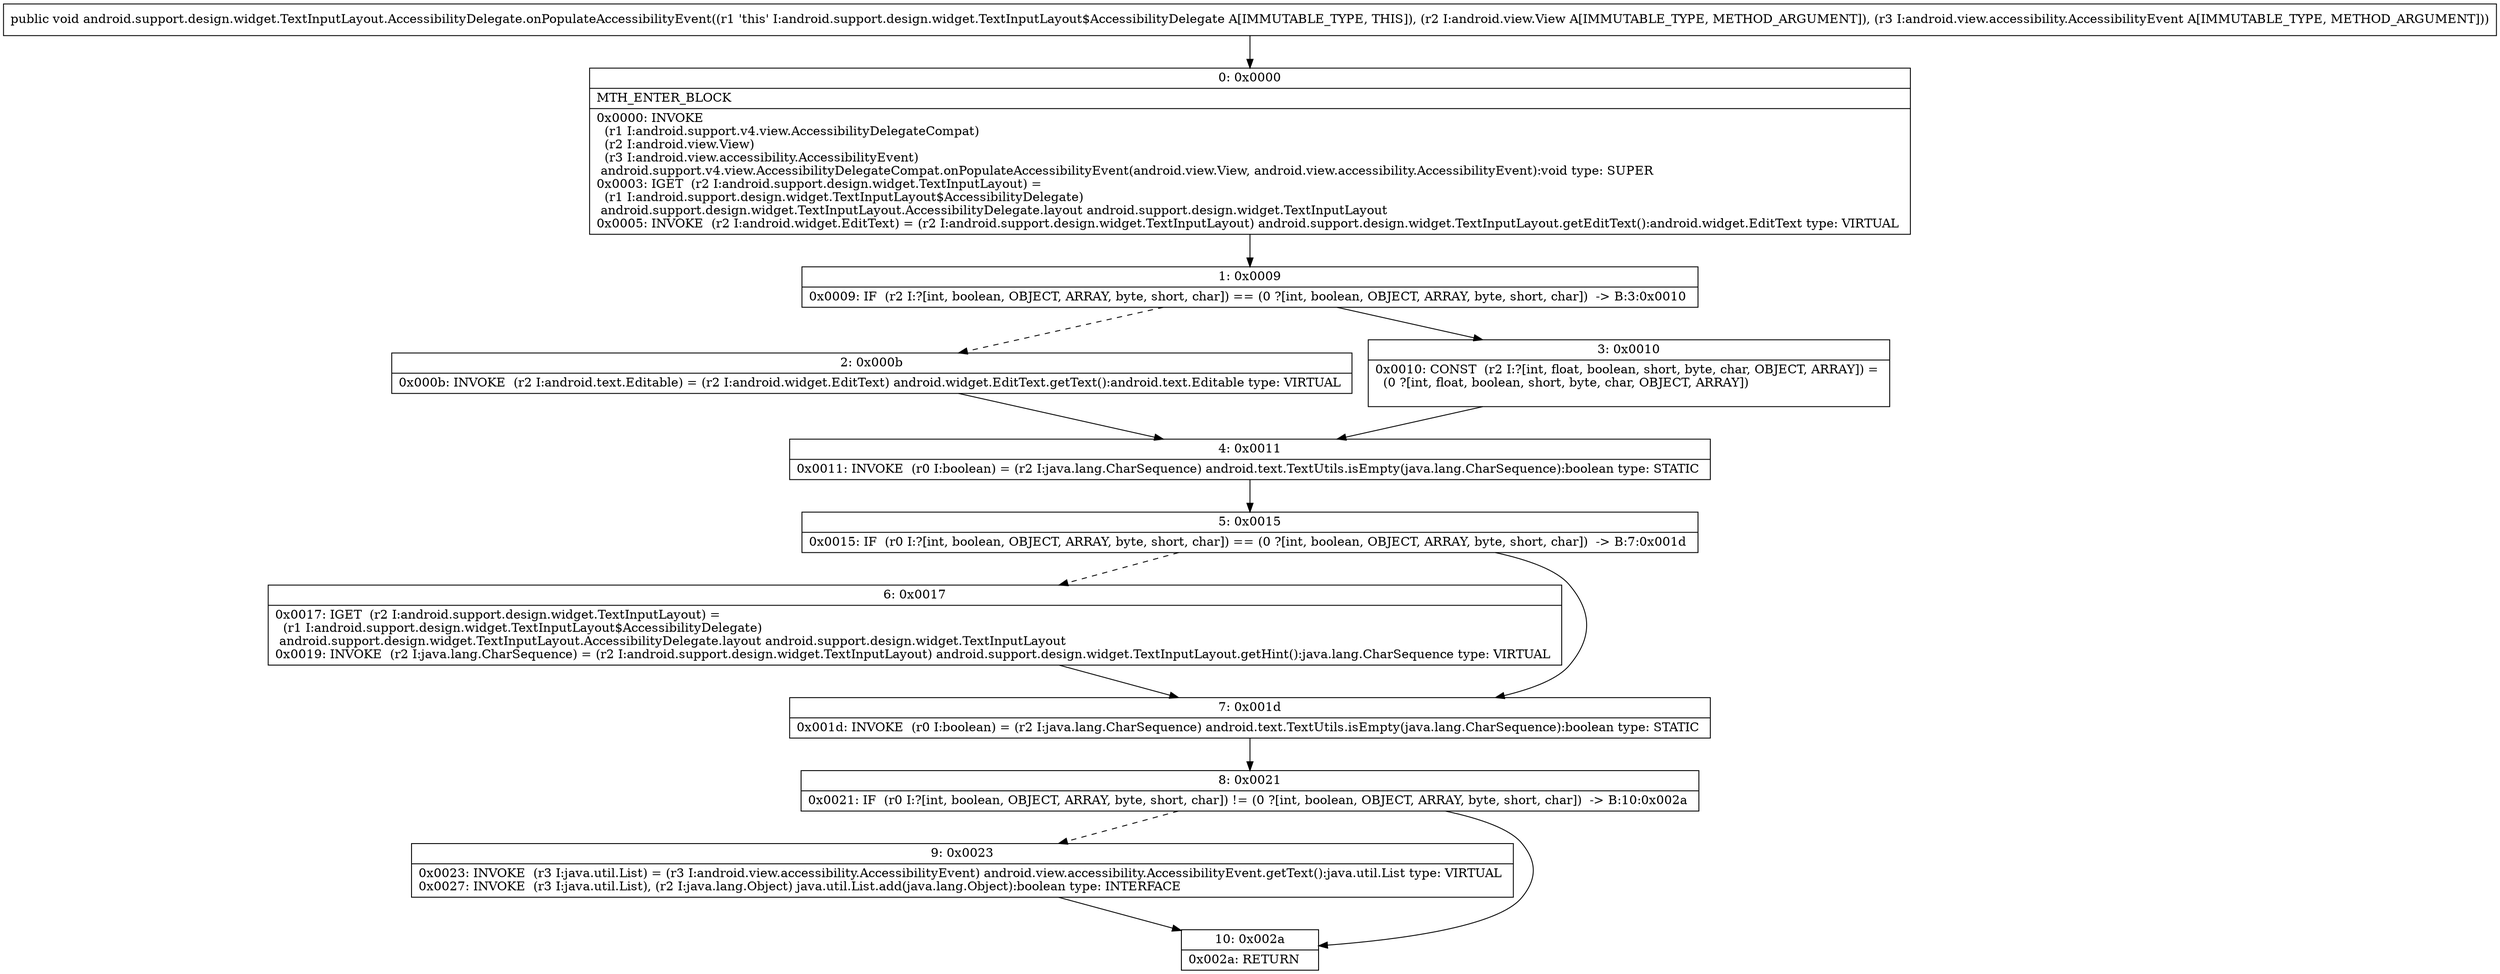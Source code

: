 digraph "CFG forandroid.support.design.widget.TextInputLayout.AccessibilityDelegate.onPopulateAccessibilityEvent(Landroid\/view\/View;Landroid\/view\/accessibility\/AccessibilityEvent;)V" {
Node_0 [shape=record,label="{0\:\ 0x0000|MTH_ENTER_BLOCK\l|0x0000: INVOKE  \l  (r1 I:android.support.v4.view.AccessibilityDelegateCompat)\l  (r2 I:android.view.View)\l  (r3 I:android.view.accessibility.AccessibilityEvent)\l android.support.v4.view.AccessibilityDelegateCompat.onPopulateAccessibilityEvent(android.view.View, android.view.accessibility.AccessibilityEvent):void type: SUPER \l0x0003: IGET  (r2 I:android.support.design.widget.TextInputLayout) = \l  (r1 I:android.support.design.widget.TextInputLayout$AccessibilityDelegate)\l android.support.design.widget.TextInputLayout.AccessibilityDelegate.layout android.support.design.widget.TextInputLayout \l0x0005: INVOKE  (r2 I:android.widget.EditText) = (r2 I:android.support.design.widget.TextInputLayout) android.support.design.widget.TextInputLayout.getEditText():android.widget.EditText type: VIRTUAL \l}"];
Node_1 [shape=record,label="{1\:\ 0x0009|0x0009: IF  (r2 I:?[int, boolean, OBJECT, ARRAY, byte, short, char]) == (0 ?[int, boolean, OBJECT, ARRAY, byte, short, char])  \-\> B:3:0x0010 \l}"];
Node_2 [shape=record,label="{2\:\ 0x000b|0x000b: INVOKE  (r2 I:android.text.Editable) = (r2 I:android.widget.EditText) android.widget.EditText.getText():android.text.Editable type: VIRTUAL \l}"];
Node_3 [shape=record,label="{3\:\ 0x0010|0x0010: CONST  (r2 I:?[int, float, boolean, short, byte, char, OBJECT, ARRAY]) = \l  (0 ?[int, float, boolean, short, byte, char, OBJECT, ARRAY])\l \l}"];
Node_4 [shape=record,label="{4\:\ 0x0011|0x0011: INVOKE  (r0 I:boolean) = (r2 I:java.lang.CharSequence) android.text.TextUtils.isEmpty(java.lang.CharSequence):boolean type: STATIC \l}"];
Node_5 [shape=record,label="{5\:\ 0x0015|0x0015: IF  (r0 I:?[int, boolean, OBJECT, ARRAY, byte, short, char]) == (0 ?[int, boolean, OBJECT, ARRAY, byte, short, char])  \-\> B:7:0x001d \l}"];
Node_6 [shape=record,label="{6\:\ 0x0017|0x0017: IGET  (r2 I:android.support.design.widget.TextInputLayout) = \l  (r1 I:android.support.design.widget.TextInputLayout$AccessibilityDelegate)\l android.support.design.widget.TextInputLayout.AccessibilityDelegate.layout android.support.design.widget.TextInputLayout \l0x0019: INVOKE  (r2 I:java.lang.CharSequence) = (r2 I:android.support.design.widget.TextInputLayout) android.support.design.widget.TextInputLayout.getHint():java.lang.CharSequence type: VIRTUAL \l}"];
Node_7 [shape=record,label="{7\:\ 0x001d|0x001d: INVOKE  (r0 I:boolean) = (r2 I:java.lang.CharSequence) android.text.TextUtils.isEmpty(java.lang.CharSequence):boolean type: STATIC \l}"];
Node_8 [shape=record,label="{8\:\ 0x0021|0x0021: IF  (r0 I:?[int, boolean, OBJECT, ARRAY, byte, short, char]) != (0 ?[int, boolean, OBJECT, ARRAY, byte, short, char])  \-\> B:10:0x002a \l}"];
Node_9 [shape=record,label="{9\:\ 0x0023|0x0023: INVOKE  (r3 I:java.util.List) = (r3 I:android.view.accessibility.AccessibilityEvent) android.view.accessibility.AccessibilityEvent.getText():java.util.List type: VIRTUAL \l0x0027: INVOKE  (r3 I:java.util.List), (r2 I:java.lang.Object) java.util.List.add(java.lang.Object):boolean type: INTERFACE \l}"];
Node_10 [shape=record,label="{10\:\ 0x002a|0x002a: RETURN   \l}"];
MethodNode[shape=record,label="{public void android.support.design.widget.TextInputLayout.AccessibilityDelegate.onPopulateAccessibilityEvent((r1 'this' I:android.support.design.widget.TextInputLayout$AccessibilityDelegate A[IMMUTABLE_TYPE, THIS]), (r2 I:android.view.View A[IMMUTABLE_TYPE, METHOD_ARGUMENT]), (r3 I:android.view.accessibility.AccessibilityEvent A[IMMUTABLE_TYPE, METHOD_ARGUMENT])) }"];
MethodNode -> Node_0;
Node_0 -> Node_1;
Node_1 -> Node_2[style=dashed];
Node_1 -> Node_3;
Node_2 -> Node_4;
Node_3 -> Node_4;
Node_4 -> Node_5;
Node_5 -> Node_6[style=dashed];
Node_5 -> Node_7;
Node_6 -> Node_7;
Node_7 -> Node_8;
Node_8 -> Node_9[style=dashed];
Node_8 -> Node_10;
Node_9 -> Node_10;
}

